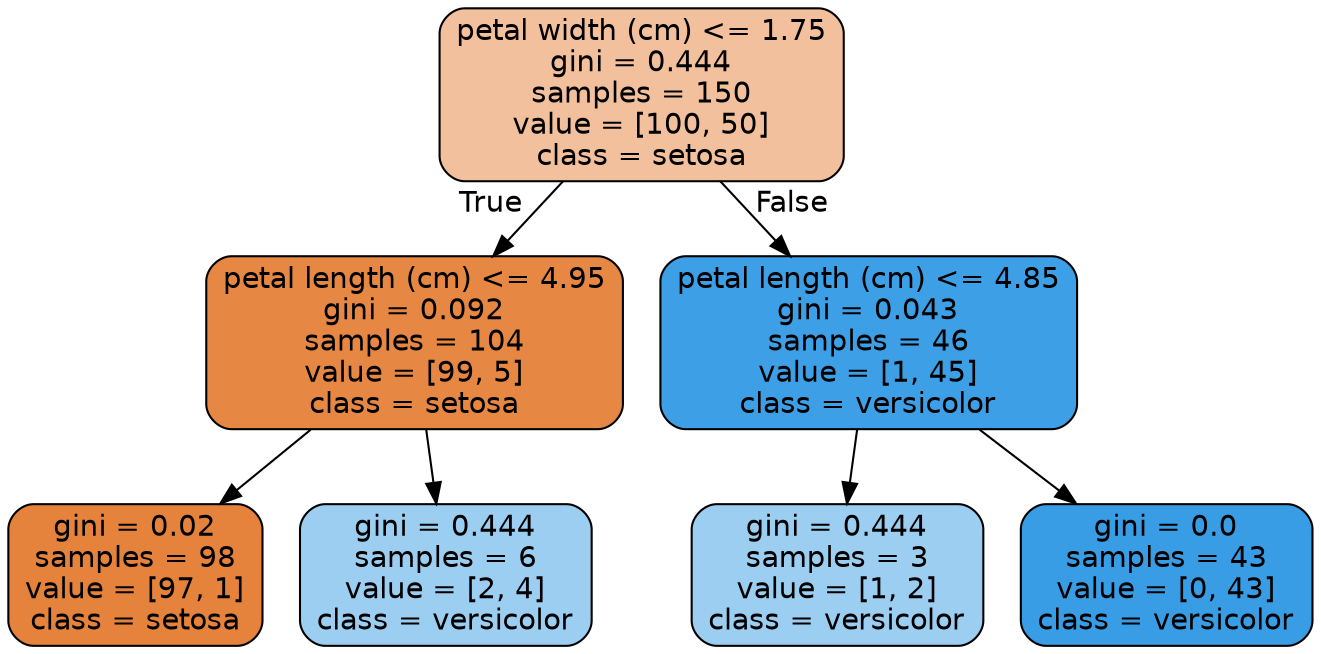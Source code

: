 digraph Tree {
node [shape=box, style="filled, rounded", color="black", fontname=helvetica] ;
edge [fontname=helvetica] ;
0 [label="petal width (cm) <= 1.75\ngini = 0.444\nsamples = 150\nvalue = [100, 50]\nclass = setosa", fillcolor="#f2c09c"] ;
1 [label="petal length (cm) <= 4.95\ngini = 0.092\nsamples = 104\nvalue = [99, 5]\nclass = setosa", fillcolor="#e68743"] ;
0 -> 1 [labeldistance=2.5, labelangle=45, headlabel="True"] ;
2 [label="gini = 0.02\nsamples = 98\nvalue = [97, 1]\nclass = setosa", fillcolor="#e5823b"] ;
1 -> 2 ;
3 [label="gini = 0.444\nsamples = 6\nvalue = [2, 4]\nclass = versicolor", fillcolor="#9ccef2"] ;
1 -> 3 ;
4 [label="petal length (cm) <= 4.85\ngini = 0.043\nsamples = 46\nvalue = [1, 45]\nclass = versicolor", fillcolor="#3d9fe6"] ;
0 -> 4 [labeldistance=2.5, labelangle=-45, headlabel="False"] ;
5 [label="gini = 0.444\nsamples = 3\nvalue = [1, 2]\nclass = versicolor", fillcolor="#9ccef2"] ;
4 -> 5 ;
6 [label="gini = 0.0\nsamples = 43\nvalue = [0, 43]\nclass = versicolor", fillcolor="#399de5"] ;
4 -> 6 ;
}